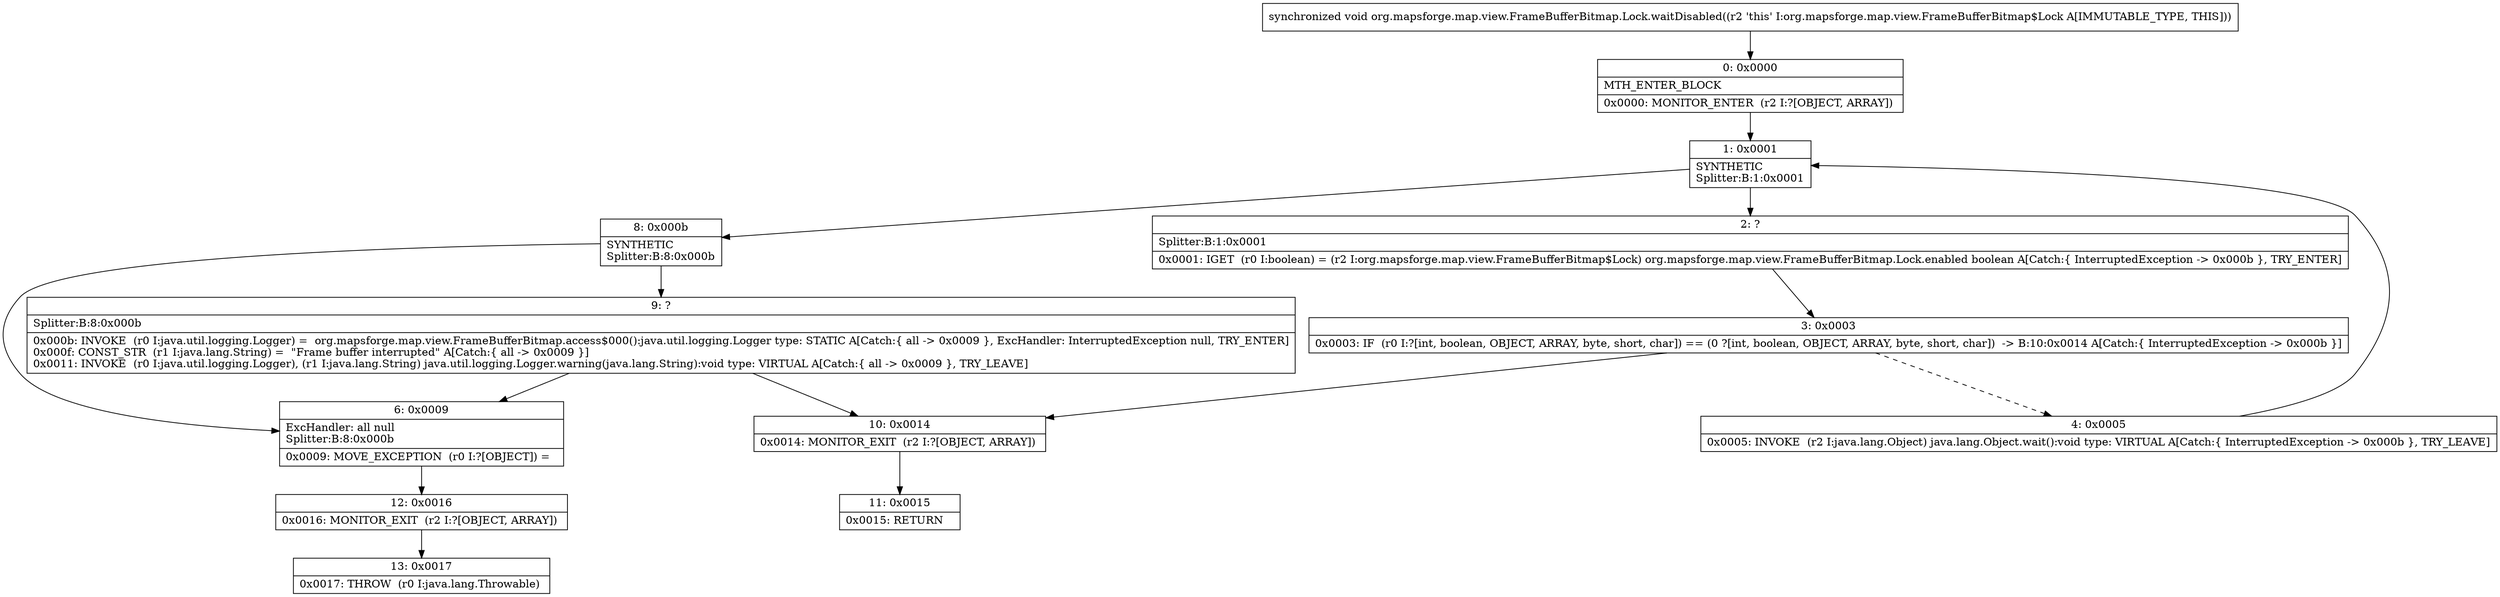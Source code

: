 digraph "CFG fororg.mapsforge.map.view.FrameBufferBitmap.Lock.waitDisabled()V" {
Node_0 [shape=record,label="{0\:\ 0x0000|MTH_ENTER_BLOCK\l|0x0000: MONITOR_ENTER  (r2 I:?[OBJECT, ARRAY]) \l}"];
Node_1 [shape=record,label="{1\:\ 0x0001|SYNTHETIC\lSplitter:B:1:0x0001\l}"];
Node_2 [shape=record,label="{2\:\ ?|Splitter:B:1:0x0001\l|0x0001: IGET  (r0 I:boolean) = (r2 I:org.mapsforge.map.view.FrameBufferBitmap$Lock) org.mapsforge.map.view.FrameBufferBitmap.Lock.enabled boolean A[Catch:\{ InterruptedException \-\> 0x000b \}, TRY_ENTER]\l}"];
Node_3 [shape=record,label="{3\:\ 0x0003|0x0003: IF  (r0 I:?[int, boolean, OBJECT, ARRAY, byte, short, char]) == (0 ?[int, boolean, OBJECT, ARRAY, byte, short, char])  \-\> B:10:0x0014 A[Catch:\{ InterruptedException \-\> 0x000b \}]\l}"];
Node_4 [shape=record,label="{4\:\ 0x0005|0x0005: INVOKE  (r2 I:java.lang.Object) java.lang.Object.wait():void type: VIRTUAL A[Catch:\{ InterruptedException \-\> 0x000b \}, TRY_LEAVE]\l}"];
Node_6 [shape=record,label="{6\:\ 0x0009|ExcHandler: all null\lSplitter:B:8:0x000b\l|0x0009: MOVE_EXCEPTION  (r0 I:?[OBJECT]) =  \l}"];
Node_8 [shape=record,label="{8\:\ 0x000b|SYNTHETIC\lSplitter:B:8:0x000b\l}"];
Node_9 [shape=record,label="{9\:\ ?|Splitter:B:8:0x000b\l|0x000b: INVOKE  (r0 I:java.util.logging.Logger) =  org.mapsforge.map.view.FrameBufferBitmap.access$000():java.util.logging.Logger type: STATIC A[Catch:\{ all \-\> 0x0009 \}, ExcHandler: InterruptedException null, TRY_ENTER]\l0x000f: CONST_STR  (r1 I:java.lang.String) =  \"Frame buffer interrupted\" A[Catch:\{ all \-\> 0x0009 \}]\l0x0011: INVOKE  (r0 I:java.util.logging.Logger), (r1 I:java.lang.String) java.util.logging.Logger.warning(java.lang.String):void type: VIRTUAL A[Catch:\{ all \-\> 0x0009 \}, TRY_LEAVE]\l}"];
Node_10 [shape=record,label="{10\:\ 0x0014|0x0014: MONITOR_EXIT  (r2 I:?[OBJECT, ARRAY]) \l}"];
Node_11 [shape=record,label="{11\:\ 0x0015|0x0015: RETURN   \l}"];
Node_12 [shape=record,label="{12\:\ 0x0016|0x0016: MONITOR_EXIT  (r2 I:?[OBJECT, ARRAY]) \l}"];
Node_13 [shape=record,label="{13\:\ 0x0017|0x0017: THROW  (r0 I:java.lang.Throwable) \l}"];
MethodNode[shape=record,label="{synchronized void org.mapsforge.map.view.FrameBufferBitmap.Lock.waitDisabled((r2 'this' I:org.mapsforge.map.view.FrameBufferBitmap$Lock A[IMMUTABLE_TYPE, THIS])) }"];
MethodNode -> Node_0;
Node_0 -> Node_1;
Node_1 -> Node_2;
Node_1 -> Node_8;
Node_2 -> Node_3;
Node_3 -> Node_4[style=dashed];
Node_3 -> Node_10;
Node_4 -> Node_1;
Node_6 -> Node_12;
Node_8 -> Node_9;
Node_8 -> Node_6;
Node_9 -> Node_10;
Node_9 -> Node_6;
Node_10 -> Node_11;
Node_12 -> Node_13;
}

